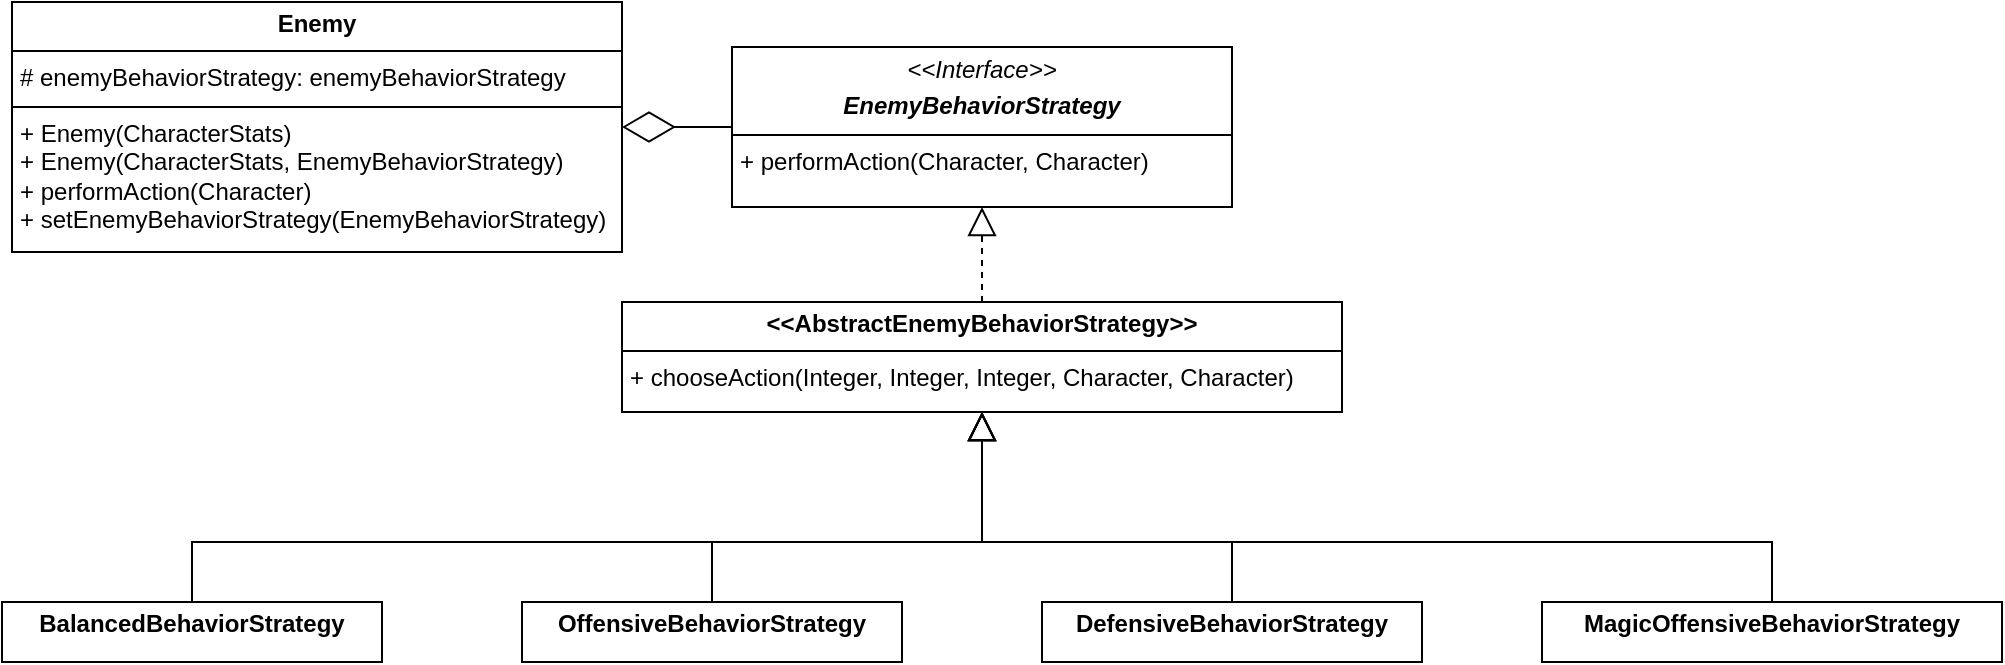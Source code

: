 <mxfile version="26.2.14">
  <diagram id="C5RBs43oDa-KdzZeNtuy" name="Page-1">
    <mxGraphModel dx="2230" dy="711" grid="1" gridSize="10" guides="1" tooltips="1" connect="1" arrows="1" fold="1" page="1" pageScale="1" pageWidth="827" pageHeight="1169" math="0" shadow="0">
      <root>
        <mxCell id="WIyWlLk6GJQsqaUBKTNV-0" />
        <mxCell id="WIyWlLk6GJQsqaUBKTNV-1" parent="WIyWlLk6GJQsqaUBKTNV-0" />
        <mxCell id="BU2MhGHwKIM9w96vNk-7-1" value="&lt;p style=&quot;margin:0px;margin-top:4px;text-align:center;&quot;&gt;&lt;i&gt;&amp;lt;&amp;lt;Interface&amp;gt;&amp;gt;&lt;/i&gt;&lt;br&gt;&lt;/p&gt;&lt;p style=&quot;margin:0px;margin-top:4px;text-align:center;&quot;&gt;&lt;i&gt;&lt;b&gt;EnemyBehaviorStrategy&lt;/b&gt;&lt;/i&gt;&lt;/p&gt;&lt;hr size=&quot;1&quot; style=&quot;border-style:solid;&quot;&gt;&lt;p style=&quot;margin:0px;margin-left:4px;&quot;&gt;+ performAction(Character, Character)&lt;/p&gt;" style="verticalAlign=top;align=left;overflow=fill;html=1;whiteSpace=wrap;" parent="WIyWlLk6GJQsqaUBKTNV-1" vertex="1">
          <mxGeometry x="360" y="132.5" width="250" height="80" as="geometry" />
        </mxCell>
        <mxCell id="BU2MhGHwKIM9w96vNk-7-2" value="&lt;p style=&quot;margin:0px;margin-top:4px;text-align:center;&quot;&gt;&lt;b&gt;BalancedBehaviorStrategy&lt;/b&gt;&lt;/p&gt;&lt;p style=&quot;margin:0px;margin-left:4px;&quot;&gt;&lt;br&gt;&lt;/p&gt;" style="verticalAlign=top;align=left;overflow=fill;html=1;whiteSpace=wrap;" parent="WIyWlLk6GJQsqaUBKTNV-1" vertex="1">
          <mxGeometry x="-5" y="410" width="190" height="30" as="geometry" />
        </mxCell>
        <mxCell id="BU2MhGHwKIM9w96vNk-7-3" value="&lt;p style=&quot;margin:0px;margin-top:4px;text-align:center;&quot;&gt;&lt;b&gt;OffensiveBehaviorStrategy&lt;/b&gt;&lt;/p&gt;&lt;p style=&quot;margin:0px;margin-left:4px;&quot;&gt;&lt;br&gt;&lt;/p&gt;" style="verticalAlign=top;align=left;overflow=fill;html=1;whiteSpace=wrap;" parent="WIyWlLk6GJQsqaUBKTNV-1" vertex="1">
          <mxGeometry x="255" y="410" width="190" height="30" as="geometry" />
        </mxCell>
        <mxCell id="BU2MhGHwKIM9w96vNk-7-4" value="&lt;p style=&quot;margin:0px;margin-top:4px;text-align:center;&quot;&gt;&lt;b&gt;DefensiveBehaviorStrategy&lt;/b&gt;&lt;/p&gt;&lt;p style=&quot;margin:0px;margin-left:4px;&quot;&gt;&lt;br&gt;&lt;/p&gt;" style="verticalAlign=top;align=left;overflow=fill;html=1;whiteSpace=wrap;" parent="WIyWlLk6GJQsqaUBKTNV-1" vertex="1">
          <mxGeometry x="515" y="410" width="190" height="30" as="geometry" />
        </mxCell>
        <mxCell id="BU2MhGHwKIM9w96vNk-7-5" value="&lt;p style=&quot;margin:0px;margin-top:4px;text-align:center;&quot;&gt;&lt;b&gt;MagicOffensiveBehaviorStrategy&lt;/b&gt;&lt;/p&gt;&lt;p style=&quot;margin:0px;margin-left:4px;&quot;&gt;&lt;br&gt;&lt;/p&gt;" style="verticalAlign=top;align=left;overflow=fill;html=1;whiteSpace=wrap;" parent="WIyWlLk6GJQsqaUBKTNV-1" vertex="1">
          <mxGeometry x="765" y="410" width="230" height="30" as="geometry" />
        </mxCell>
        <mxCell id="BU2MhGHwKIM9w96vNk-7-6" value="" style="endArrow=diamondThin;endFill=0;endSize=24;html=1;rounded=0;entryX=1;entryY=0.5;entryDx=0;entryDy=0;exitX=0;exitY=0.5;exitDx=0;exitDy=0;" parent="WIyWlLk6GJQsqaUBKTNV-1" source="BU2MhGHwKIM9w96vNk-7-1" target="BU2MhGHwKIM9w96vNk-7-16" edge="1">
          <mxGeometry width="160" relative="1" as="geometry">
            <mxPoint x="330" y="252.5" as="sourcePoint" />
            <mxPoint x="250" y="172.5" as="targetPoint" />
          </mxGeometry>
        </mxCell>
        <mxCell id="BU2MhGHwKIM9w96vNk-7-8" value="" style="endArrow=block;endFill=0;endSize=12;html=1;rounded=0;exitX=0.5;exitY=0;exitDx=0;exitDy=0;entryX=0.5;entryY=1;entryDx=0;entryDy=0;" parent="WIyWlLk6GJQsqaUBKTNV-1" source="BU2MhGHwKIM9w96vNk-7-2" target="2ExtRgeoibQIWWgTlFlb-1" edge="1">
          <mxGeometry width="160" relative="1" as="geometry">
            <mxPoint x="330" y="370" as="sourcePoint" />
            <mxPoint x="490" y="370" as="targetPoint" />
            <Array as="points">
              <mxPoint x="90" y="380" />
              <mxPoint x="485" y="380" />
            </Array>
          </mxGeometry>
        </mxCell>
        <mxCell id="BU2MhGHwKIM9w96vNk-7-9" value="" style="endArrow=block;endFill=0;endSize=12;html=1;rounded=0;exitX=0.5;exitY=0;exitDx=0;exitDy=0;entryX=0.5;entryY=1;entryDx=0;entryDy=0;" parent="WIyWlLk6GJQsqaUBKTNV-1" source="BU2MhGHwKIM9w96vNk-7-3" target="2ExtRgeoibQIWWgTlFlb-1" edge="1">
          <mxGeometry width="160" relative="1" as="geometry">
            <mxPoint x="100" y="420" as="sourcePoint" />
            <mxPoint x="495" y="340" as="targetPoint" />
            <Array as="points">
              <mxPoint x="350" y="380" />
              <mxPoint x="485" y="380" />
            </Array>
          </mxGeometry>
        </mxCell>
        <mxCell id="BU2MhGHwKIM9w96vNk-7-10" value="" style="endArrow=block;endFill=0;endSize=12;html=1;rounded=0;exitX=0.5;exitY=0;exitDx=0;exitDy=0;entryX=0.5;entryY=1;entryDx=0;entryDy=0;" parent="WIyWlLk6GJQsqaUBKTNV-1" source="BU2MhGHwKIM9w96vNk-7-4" target="2ExtRgeoibQIWWgTlFlb-1" edge="1">
          <mxGeometry width="160" relative="1" as="geometry">
            <mxPoint x="110" y="430" as="sourcePoint" />
            <mxPoint x="505" y="350" as="targetPoint" />
            <Array as="points">
              <mxPoint x="610" y="380" />
              <mxPoint x="485" y="380" />
            </Array>
          </mxGeometry>
        </mxCell>
        <mxCell id="BU2MhGHwKIM9w96vNk-7-11" value="" style="endArrow=block;endFill=0;endSize=12;html=1;rounded=0;exitX=0.5;exitY=0;exitDx=0;exitDy=0;entryX=0.5;entryY=1;entryDx=0;entryDy=0;" parent="WIyWlLk6GJQsqaUBKTNV-1" source="BU2MhGHwKIM9w96vNk-7-5" target="2ExtRgeoibQIWWgTlFlb-1" edge="1">
          <mxGeometry width="160" relative="1" as="geometry">
            <mxPoint x="100" y="510" as="sourcePoint" />
            <mxPoint x="495" y="430" as="targetPoint" />
            <Array as="points">
              <mxPoint x="880" y="380" />
              <mxPoint x="485" y="380" />
            </Array>
          </mxGeometry>
        </mxCell>
        <mxCell id="BU2MhGHwKIM9w96vNk-7-16" value="&lt;p style=&quot;margin:0px;margin-top:4px;text-align:center;&quot;&gt;&lt;b&gt;Enemy&lt;/b&gt;&lt;/p&gt;&lt;hr size=&quot;1&quot; style=&quot;border-style:solid;&quot;&gt;&lt;p style=&quot;margin:0px;margin-left:4px;&quot;&gt;# enemyBehaviorStrategy: enemyBehaviorStrategy&lt;/p&gt;&lt;hr size=&quot;1&quot; style=&quot;border-style:solid;&quot;&gt;&lt;p style=&quot;margin:0px;margin-left:4px;&quot;&gt;+ Enemy(CharacterStats)&lt;/p&gt;&lt;p style=&quot;margin:0px;margin-left:4px;&quot;&gt;+ Enemy(CharacterStats, EnemyBehaviorStrategy)&lt;/p&gt;&lt;p style=&quot;margin:0px;margin-left:4px;&quot;&gt;+ performAction(Character)&lt;/p&gt;&lt;p style=&quot;margin:0px;margin-left:4px;&quot;&gt;+ setEnemyBehaviorStrategy(EnemyBehaviorStrategy)&lt;/p&gt;" style="verticalAlign=top;align=left;overflow=fill;html=1;whiteSpace=wrap;" parent="WIyWlLk6GJQsqaUBKTNV-1" vertex="1">
          <mxGeometry y="110" width="305" height="125" as="geometry" />
        </mxCell>
        <mxCell id="2ExtRgeoibQIWWgTlFlb-1" value="&lt;p style=&quot;margin:0px;margin-top:4px;text-align:center;&quot;&gt;&lt;b&gt;&amp;lt;&amp;lt;AbstractEnemyBehaviorStrategy&amp;gt;&amp;gt;&lt;/b&gt;&lt;/p&gt;&lt;hr size=&quot;1&quot; style=&quot;border-style:solid;&quot;&gt;&lt;p style=&quot;margin:0px;margin-left:4px;&quot;&gt;+ chooseAction(Integer, Integer, Integer, Character, Character)&lt;/p&gt;" style="verticalAlign=top;align=left;overflow=fill;html=1;whiteSpace=wrap;" vertex="1" parent="WIyWlLk6GJQsqaUBKTNV-1">
          <mxGeometry x="305" y="260" width="360" height="55" as="geometry" />
        </mxCell>
        <mxCell id="2ExtRgeoibQIWWgTlFlb-2" value="" style="endArrow=block;dashed=1;endFill=0;endSize=12;html=1;rounded=0;entryX=0.5;entryY=1;entryDx=0;entryDy=0;exitX=0.5;exitY=0;exitDx=0;exitDy=0;" edge="1" parent="WIyWlLk6GJQsqaUBKTNV-1" source="2ExtRgeoibQIWWgTlFlb-1" target="BU2MhGHwKIM9w96vNk-7-1">
          <mxGeometry width="160" relative="1" as="geometry">
            <mxPoint x="260" y="370" as="sourcePoint" />
            <mxPoint x="420" y="370" as="targetPoint" />
          </mxGeometry>
        </mxCell>
      </root>
    </mxGraphModel>
  </diagram>
</mxfile>

